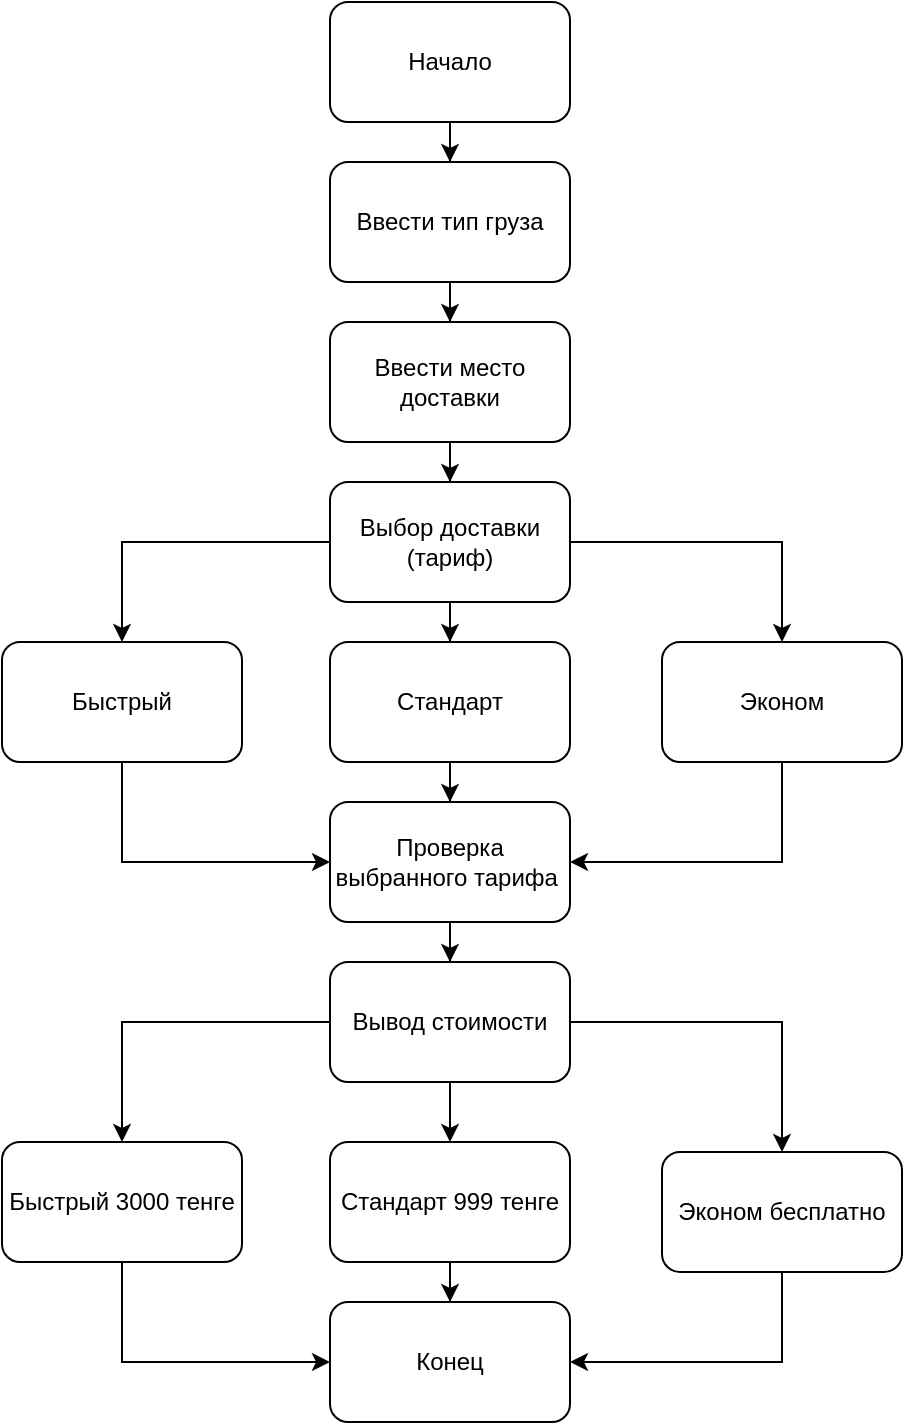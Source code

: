 <mxfile version="28.2.5">
  <diagram name="Страница — 1" id="gsN2Di2x2inD3MckW5hK">
    <mxGraphModel dx="1106" dy="605" grid="1" gridSize="10" guides="1" tooltips="1" connect="1" arrows="1" fold="1" page="1" pageScale="1" pageWidth="827" pageHeight="1169" math="0" shadow="0">
      <root>
        <mxCell id="0" />
        <mxCell id="1" parent="0" />
        <mxCell id="qu35hR4FP9vDF9_wr6oE-17" style="edgeStyle=orthogonalEdgeStyle;rounded=0;orthogonalLoop=1;jettySize=auto;html=1;" edge="1" parent="1" source="qu35hR4FP9vDF9_wr6oE-1" target="qu35hR4FP9vDF9_wr6oE-2">
          <mxGeometry relative="1" as="geometry" />
        </mxCell>
        <mxCell id="qu35hR4FP9vDF9_wr6oE-1" value="Начало" style="rounded=1;whiteSpace=wrap;html=1;" vertex="1" parent="1">
          <mxGeometry x="354" y="10" width="120" height="60" as="geometry" />
        </mxCell>
        <mxCell id="qu35hR4FP9vDF9_wr6oE-16" style="edgeStyle=orthogonalEdgeStyle;rounded=0;orthogonalLoop=1;jettySize=auto;html=1;" edge="1" parent="1" source="qu35hR4FP9vDF9_wr6oE-2" target="qu35hR4FP9vDF9_wr6oE-3">
          <mxGeometry relative="1" as="geometry" />
        </mxCell>
        <mxCell id="qu35hR4FP9vDF9_wr6oE-2" value="Ввести тип груза" style="rounded=1;whiteSpace=wrap;html=1;" vertex="1" parent="1">
          <mxGeometry x="354" y="90" width="120" height="60" as="geometry" />
        </mxCell>
        <mxCell id="qu35hR4FP9vDF9_wr6oE-15" style="edgeStyle=orthogonalEdgeStyle;rounded=0;orthogonalLoop=1;jettySize=auto;html=1;" edge="1" parent="1" source="qu35hR4FP9vDF9_wr6oE-3" target="qu35hR4FP9vDF9_wr6oE-4">
          <mxGeometry relative="1" as="geometry" />
        </mxCell>
        <mxCell id="qu35hR4FP9vDF9_wr6oE-3" value="Ввести место доставки" style="rounded=1;whiteSpace=wrap;html=1;" vertex="1" parent="1">
          <mxGeometry x="354" y="170" width="120" height="60" as="geometry" />
        </mxCell>
        <mxCell id="qu35hR4FP9vDF9_wr6oE-8" style="edgeStyle=orthogonalEdgeStyle;rounded=0;orthogonalLoop=1;jettySize=auto;html=1;entryX=0.5;entryY=0;entryDx=0;entryDy=0;" edge="1" parent="1" source="qu35hR4FP9vDF9_wr6oE-4" target="qu35hR4FP9vDF9_wr6oE-7">
          <mxGeometry relative="1" as="geometry" />
        </mxCell>
        <mxCell id="qu35hR4FP9vDF9_wr6oE-9" style="edgeStyle=orthogonalEdgeStyle;rounded=0;orthogonalLoop=1;jettySize=auto;html=1;entryX=0.5;entryY=0;entryDx=0;entryDy=0;" edge="1" parent="1" source="qu35hR4FP9vDF9_wr6oE-4" target="qu35hR4FP9vDF9_wr6oE-5">
          <mxGeometry relative="1" as="geometry" />
        </mxCell>
        <mxCell id="qu35hR4FP9vDF9_wr6oE-10" style="edgeStyle=orthogonalEdgeStyle;rounded=0;orthogonalLoop=1;jettySize=auto;html=1;entryX=0.5;entryY=0;entryDx=0;entryDy=0;" edge="1" parent="1" source="qu35hR4FP9vDF9_wr6oE-4" target="qu35hR4FP9vDF9_wr6oE-6">
          <mxGeometry relative="1" as="geometry" />
        </mxCell>
        <mxCell id="qu35hR4FP9vDF9_wr6oE-4" value="Выбор доставки (тариф)" style="rounded=1;whiteSpace=wrap;html=1;" vertex="1" parent="1">
          <mxGeometry x="354" y="250" width="120" height="60" as="geometry" />
        </mxCell>
        <mxCell id="qu35hR4FP9vDF9_wr6oE-13" style="edgeStyle=orthogonalEdgeStyle;rounded=0;orthogonalLoop=1;jettySize=auto;html=1;entryX=0;entryY=0.5;entryDx=0;entryDy=0;" edge="1" parent="1" source="qu35hR4FP9vDF9_wr6oE-5" target="qu35hR4FP9vDF9_wr6oE-11">
          <mxGeometry relative="1" as="geometry">
            <Array as="points">
              <mxPoint x="250" y="440" />
            </Array>
          </mxGeometry>
        </mxCell>
        <mxCell id="qu35hR4FP9vDF9_wr6oE-5" value="Быстрый" style="rounded=1;whiteSpace=wrap;html=1;" vertex="1" parent="1">
          <mxGeometry x="190" y="330" width="120" height="60" as="geometry" />
        </mxCell>
        <mxCell id="qu35hR4FP9vDF9_wr6oE-12" style="edgeStyle=orthogonalEdgeStyle;rounded=0;orthogonalLoop=1;jettySize=auto;html=1;entryX=0.5;entryY=0;entryDx=0;entryDy=0;" edge="1" parent="1" source="qu35hR4FP9vDF9_wr6oE-6" target="qu35hR4FP9vDF9_wr6oE-11">
          <mxGeometry relative="1" as="geometry" />
        </mxCell>
        <mxCell id="qu35hR4FP9vDF9_wr6oE-6" value="Стандарт" style="rounded=1;whiteSpace=wrap;html=1;" vertex="1" parent="1">
          <mxGeometry x="354" y="330" width="120" height="60" as="geometry" />
        </mxCell>
        <mxCell id="qu35hR4FP9vDF9_wr6oE-14" style="edgeStyle=orthogonalEdgeStyle;rounded=0;orthogonalLoop=1;jettySize=auto;html=1;entryX=1;entryY=0.5;entryDx=0;entryDy=0;" edge="1" parent="1" source="qu35hR4FP9vDF9_wr6oE-7" target="qu35hR4FP9vDF9_wr6oE-11">
          <mxGeometry relative="1" as="geometry">
            <Array as="points">
              <mxPoint x="580" y="440" />
            </Array>
          </mxGeometry>
        </mxCell>
        <mxCell id="qu35hR4FP9vDF9_wr6oE-7" value="Эконом" style="rounded=1;whiteSpace=wrap;html=1;" vertex="1" parent="1">
          <mxGeometry x="520" y="330" width="120" height="60" as="geometry" />
        </mxCell>
        <mxCell id="qu35hR4FP9vDF9_wr6oE-20" style="edgeStyle=orthogonalEdgeStyle;rounded=0;orthogonalLoop=1;jettySize=auto;html=1;" edge="1" parent="1" source="qu35hR4FP9vDF9_wr6oE-11" target="qu35hR4FP9vDF9_wr6oE-19">
          <mxGeometry relative="1" as="geometry" />
        </mxCell>
        <mxCell id="qu35hR4FP9vDF9_wr6oE-11" value="Проверка выбранного тарифа&amp;nbsp;" style="rounded=1;whiteSpace=wrap;html=1;" vertex="1" parent="1">
          <mxGeometry x="354" y="410" width="120" height="60" as="geometry" />
        </mxCell>
        <mxCell id="qu35hR4FP9vDF9_wr6oE-24" style="edgeStyle=orthogonalEdgeStyle;rounded=0;orthogonalLoop=1;jettySize=auto;html=1;entryX=0.5;entryY=0;entryDx=0;entryDy=0;" edge="1" parent="1" source="qu35hR4FP9vDF9_wr6oE-19" target="qu35hR4FP9vDF9_wr6oE-22">
          <mxGeometry relative="1" as="geometry" />
        </mxCell>
        <mxCell id="qu35hR4FP9vDF9_wr6oE-25" style="edgeStyle=orthogonalEdgeStyle;rounded=0;orthogonalLoop=1;jettySize=auto;html=1;entryX=0.5;entryY=0;entryDx=0;entryDy=0;" edge="1" parent="1" source="qu35hR4FP9vDF9_wr6oE-19" target="qu35hR4FP9vDF9_wr6oE-21">
          <mxGeometry relative="1" as="geometry" />
        </mxCell>
        <mxCell id="qu35hR4FP9vDF9_wr6oE-26" style="edgeStyle=orthogonalEdgeStyle;rounded=0;orthogonalLoop=1;jettySize=auto;html=1;" edge="1" parent="1" source="qu35hR4FP9vDF9_wr6oE-19" target="qu35hR4FP9vDF9_wr6oE-23">
          <mxGeometry relative="1" as="geometry" />
        </mxCell>
        <mxCell id="qu35hR4FP9vDF9_wr6oE-19" value="Вывод стоимости" style="rounded=1;whiteSpace=wrap;html=1;" vertex="1" parent="1">
          <mxGeometry x="354" y="490" width="120" height="60" as="geometry" />
        </mxCell>
        <mxCell id="qu35hR4FP9vDF9_wr6oE-29" style="edgeStyle=orthogonalEdgeStyle;rounded=0;orthogonalLoop=1;jettySize=auto;html=1;entryX=0;entryY=0.5;entryDx=0;entryDy=0;" edge="1" parent="1" source="qu35hR4FP9vDF9_wr6oE-21" target="qu35hR4FP9vDF9_wr6oE-27">
          <mxGeometry relative="1" as="geometry">
            <Array as="points">
              <mxPoint x="250" y="690" />
            </Array>
          </mxGeometry>
        </mxCell>
        <mxCell id="qu35hR4FP9vDF9_wr6oE-21" value="Быстрый 3000 тенге" style="rounded=1;whiteSpace=wrap;html=1;" vertex="1" parent="1">
          <mxGeometry x="190" y="580" width="120" height="60" as="geometry" />
        </mxCell>
        <mxCell id="qu35hR4FP9vDF9_wr6oE-28" style="edgeStyle=orthogonalEdgeStyle;rounded=0;orthogonalLoop=1;jettySize=auto;html=1;" edge="1" parent="1" source="qu35hR4FP9vDF9_wr6oE-22" target="qu35hR4FP9vDF9_wr6oE-27">
          <mxGeometry relative="1" as="geometry" />
        </mxCell>
        <mxCell id="qu35hR4FP9vDF9_wr6oE-22" value="Стандарт 999 тенге" style="rounded=1;whiteSpace=wrap;html=1;" vertex="1" parent="1">
          <mxGeometry x="354" y="580" width="120" height="60" as="geometry" />
        </mxCell>
        <mxCell id="qu35hR4FP9vDF9_wr6oE-30" style="edgeStyle=orthogonalEdgeStyle;rounded=0;orthogonalLoop=1;jettySize=auto;html=1;exitX=0.5;exitY=1;exitDx=0;exitDy=0;entryX=1;entryY=0.5;entryDx=0;entryDy=0;" edge="1" parent="1" source="qu35hR4FP9vDF9_wr6oE-23" target="qu35hR4FP9vDF9_wr6oE-27">
          <mxGeometry relative="1" as="geometry" />
        </mxCell>
        <mxCell id="qu35hR4FP9vDF9_wr6oE-23" value="Эконом бесплатно" style="rounded=1;whiteSpace=wrap;html=1;" vertex="1" parent="1">
          <mxGeometry x="520" y="585" width="120" height="60" as="geometry" />
        </mxCell>
        <mxCell id="qu35hR4FP9vDF9_wr6oE-27" value="Конец" style="rounded=1;whiteSpace=wrap;html=1;" vertex="1" parent="1">
          <mxGeometry x="354" y="660" width="120" height="60" as="geometry" />
        </mxCell>
      </root>
    </mxGraphModel>
  </diagram>
</mxfile>
